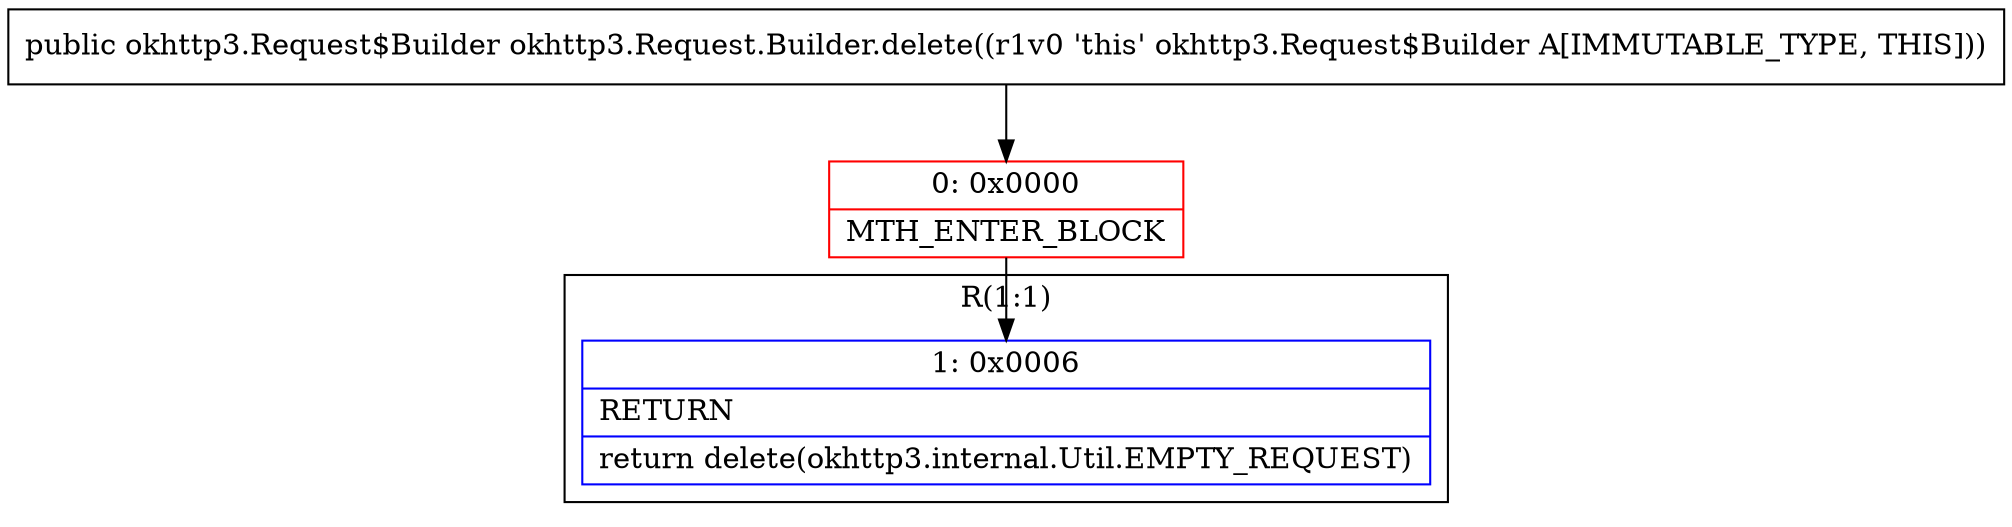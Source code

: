digraph "CFG forokhttp3.Request.Builder.delete()Lokhttp3\/Request$Builder;" {
subgraph cluster_Region_1538939188 {
label = "R(1:1)";
node [shape=record,color=blue];
Node_1 [shape=record,label="{1\:\ 0x0006|RETURN\l|return delete(okhttp3.internal.Util.EMPTY_REQUEST)\l}"];
}
Node_0 [shape=record,color=red,label="{0\:\ 0x0000|MTH_ENTER_BLOCK\l}"];
MethodNode[shape=record,label="{public okhttp3.Request$Builder okhttp3.Request.Builder.delete((r1v0 'this' okhttp3.Request$Builder A[IMMUTABLE_TYPE, THIS])) }"];
MethodNode -> Node_0;
Node_0 -> Node_1;
}


